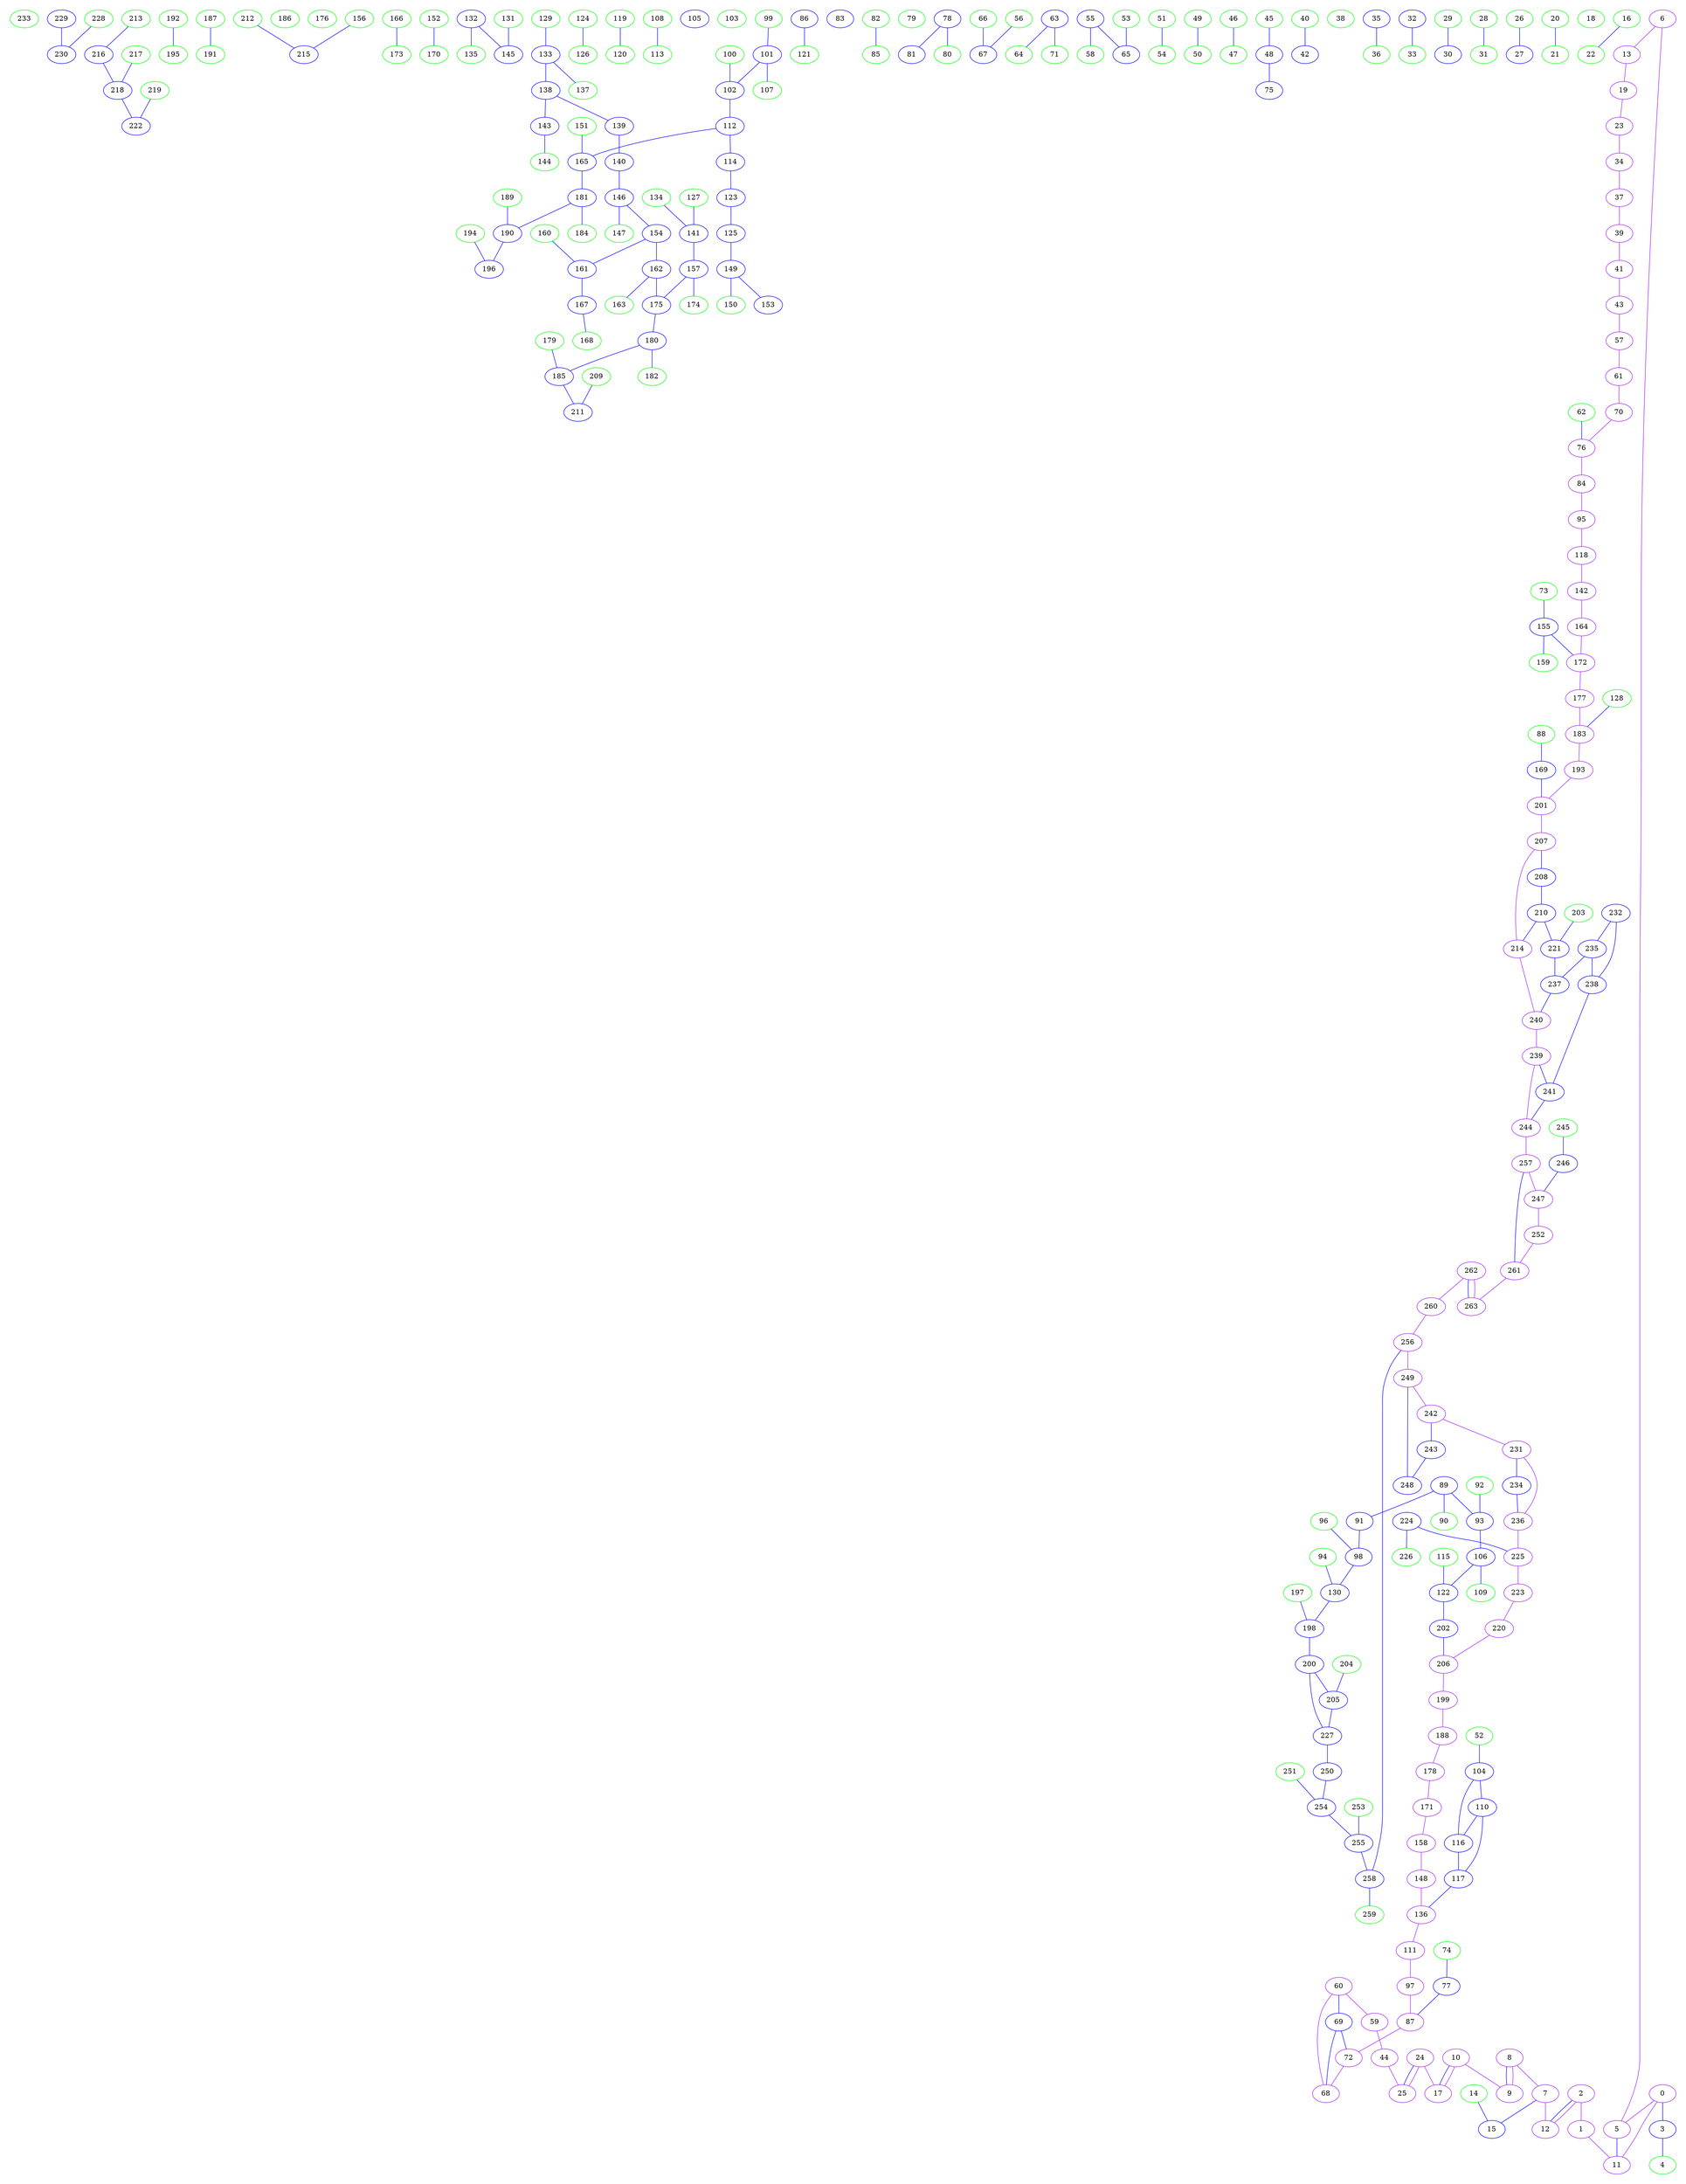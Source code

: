 digraph{
subgraph cluster_0 {
color = white
X81Y256I0 [label="0", pos="81,256!", color="purple"]
X81Y281I0 [label="1", pos="81,281!", color="purple"]
X81Y292I0 [label="2", pos="81,292!", color="purple"]
X84Y265I0 [label="3", pos="84,265!", color="blue"]
X84Y274I0 [label="4", pos="84,274!", color="green"]
X85Y246I0 [label="5", pos="85,246!", color="purple"]
X86Y230I0 [label="6", pos="86,230!", color="purple"]
X86Y306I0 [label="7", pos="86,306!", color="purple"]
X86Y327I0 [label="8", pos="86,327!", color="purple"]
X86Y328I0 [label="9", pos="86,328!", color="purple"]
X86Y330I0 [label="10", pos="86,330!", color="purple"]
X88Y256I0 [label="11", pos="88,256!", color="purple"]
X88Y303I0 [label="12", pos="88,303!", color="purple"]
X92Y194I0 [label="13", pos="92,194!", color="purple"]
X94Y327I0 [label="14", pos="94,327!", color="green"]
X95Y325I0 [label="15", pos="95,325!", color="blue"]
X96Y276I0 [label="16", pos="96,276!", color="green"]
X96Y345I0 [label="17", pos="96,345!", color="purple"]
X98Y236I0 [label="18", pos="98,236!", color="green"]
X99Y133I0 [label="19", pos="99,133!", color="purple"]
X100Y245I0 [label="20", pos="100,245!", color="green"]
X100Y248I0 [label="21", pos="100,248!", color="green"]
X100Y280I0 [label="22", pos="100,280!", color="green"]
X102Y129I0 [label="23", pos="102,129!", color="purple"]
X102Y342I0 [label="24", pos="102,342!", color="purple"]
X102Y343I0 [label="25", pos="102,343!", color="purple"]
X104Y319I0 [label="26", pos="104,319!", color="green"]
X105Y317I0 [label="27", pos="105,317!", color="blue"]
X108Y268I0 [label="28", pos="108,268!", color="green"]
X108Y294I0 [label="29", pos="108,294!", color="green"]
X108Y301I0 [label="30", pos="108,301!", color="blue"]
X111Y278I0 [label="31", pos="111,278!", color="green"]
X111Y285I0 [label="32", pos="111,285!", color="blue"]
X112Y280I0 [label="33", pos="112,280!", color="green"]
X118Y121I0 [label="34", pos="118,121!", color="purple"]
X118Y218I0 [label="35", pos="118,218!", color="blue"]
X120Y218I0 [label="36", pos="120,218!", color="green"]
X124Y124I0 [label="37", pos="124,124!", color="purple"]
X130Y141I0 [label="38", pos="130,141!", color="green"]
X135Y110I0 [label="39", pos="135,110!", color="purple"]
X136Y301I0 [label="40", pos="136,301!", color="green"]
X138Y98I0 [label="41", pos="138,98!", color="purple"]
X138Y298I0 [label="42", pos="138,298!", color="blue"]
X139Y97I0 [label="43", pos="139,97!", color="purple"]
X143Y374I0 [label="44", pos="143,374!", color="purple"]
X144Y249I0 [label="45", pos="144,249!", color="green"]
X144Y256I0 [label="46", pos="144,256!", color="green"]
X145Y256I0 [label="47", pos="145,256!", color="green"]
X146Y246I0 [label="48", pos="146,246!", color="blue"]
X148Y150I0 [label="49", pos="148,150!", color="green"]
X148Y151I0 [label="50", pos="148,151!", color="green"]
X160Y116I0 [label="51", pos="160,116!", color="green"]
X162Y312I0 [label="52", pos="162,312!", color="green"]
X163Y174I0 [label="53", pos="163,174!", color="green"]
X167Y107I0 [label="54", pos="167,107!", color="green"]
X172Y175I0 [label="55", pos="172,175!", color="blue"]
X172Y183I0 [label="56", pos="172,183!", color="green"]
X174Y76I0 [label="57", pos="174,76!", color="purple"]
X174Y177I0 [label="58", pos="174,177!", color="green"]
X177Y387I0 [label="59", pos="177,387!", color="purple"]
X180Y389I0 [label="60", pos="180,389!", color="purple"]
X198Y68I0 [label="61", pos="198,68!", color="purple"]
X200Y91I0 [label="62", pos="200,91!", color="green"]
X211Y191I0 [label="63", pos="211,191!", color="blue"]
X212Y193I0 [label="64", pos="212,193!", color="green"]
X218Y111I0 [label="65", pos="218,111!", color="blue"]
X220Y291I0 [label="66", pos="220,291!", color="green"]
X222Y288I0 [label="67", pos="222,288!", color="blue"]
X222Y419I0 [label="68", pos="222,419!", color="purple"]
X223Y417I0 [label="69", pos="223,417!", color="blue"]
X224Y62I0 [label="70", pos="224,62!", color="purple"]
X226Y245I0 [label="71", pos="226,245!", color="green"]
X226Y419I0 [label="72", pos="226,419!", color="purple"]
X228Y154I0 [label="73", pos="228,154!", color="green"]
X230Y411I0 [label="74", pos="230,411!", color="green"]
X231Y323I0 [label="75", pos="231,323!", color="blue"]
X232Y67I0 [label="76", pos="232,67!", color="purple"]
X232Y408I0 [label="77", pos="232,408!", color="blue"]
X239Y175I0 [label="78", pos="239,175!", color="blue"]
X240Y292I0 [label="79", pos="240,292!", color="green"]
X242Y176I0 [label="80", pos="242,176!", color="green"]
X246Y165I0 [label="81", pos="246,165!", color="blue"]
X249Y170I0 [label="82", pos="249,170!", color="green"]
X251Y232I0 [label="83", pos="251,232!", color="blue"]
X252Y67I0 [label="84", pos="252,67!", color="purple"]
X252Y168I0 [label="85", pos="252,168!", color="green"]
X253Y326I0 [label="86", pos="253,326!", color="blue"]
X254Y419I0 [label="87", pos="254,419!", color="purple"]
X257Y164I0 [label="88", pos="257,164!", color="green"]
X259Y203I0 [label="89", pos="259,203!", color="blue"]
X261Y190I0 [label="90", pos="261,190!", color="green"]
X265Y201I0 [label="91", pos="265,201!", color="blue"]
X266Y233I0 [label="92", pos="266,233!", color="green"]
X267Y231I0 [label="93", pos="267,231!", color="blue"]
X270Y183I0 [label="94", pos="270,183!", color="green"]
X272Y67I0 [label="95", pos="272,67!", color="purple"]
X272Y202I0 [label="96", pos="272,202!", color="green"]
X274Y419I0 [label="97", pos="274,419!", color="purple"]
X275Y189I0 [label="98", pos="275,189!", color="blue"]
X276Y209I0 [label="99", pos="276,209!", color="green"]
X279Y198I0 [label="100", pos="279,198!", color="green"]
X279Y210I0 [label="101", pos="279,210!", color="blue"]
X282Y198I0 [label="102", pos="282,198!", color="blue"]
X282Y388I0 [label="103", pos="282,388!", color="green"]
X282Y397I0 [label="104", pos="282,397!", color="blue"]
X284Y85I0 [label="105", pos="284,85!", color="blue"]
X284Y250I0 [label="106", pos="284,250!", color="blue"]
X285Y228I0 [label="107", pos="285,228!", color="green"]
X288Y230I0 [label="108", pos="288,230!", color="green"]
X288Y250I0 [label="109", pos="288,250!", color="green"]
X289Y403I0 [label="110", pos="289,403!", color="blue"]
X289Y418I0 [label="111", pos="289,418!", color="purple"]
X290Y193I0 [label="112", pos="290,193!", color="blue"]
X290Y234I0 [label="113", pos="290,234!", color="green"]
X291Y214I0 [label="114", pos="291,214!", color="blue"]
X291Y252I0 [label="115", pos="291,252!", color="green"]
X291Y401I0 [label="116", pos="291,401!", color="blue"]
X293Y406I0 [label="117", pos="293,406!", color="blue"]
X294Y67I0 [label="118", pos="294,67!", color="purple"]
X294Y73I0 [label="119", pos="294,73!", color="green"]
X294Y74I0 [label="120", pos="294,74!", color="green"]
X294Y363I0 [label="121", pos="294,363!", color="green"]
X295Y258I0 [label="122", pos="295,258!", color="blue"]
X296Y205I0 [label="123", pos="296,205!", color="blue"]
X297Y222I0 [label="124", pos="297,222!", color="green"]
X300Y198I0 [label="125", pos="300,198!", color="blue"]
X300Y226I0 [label="126", pos="300,226!", color="green"]
X303Y211I0 [label="127", pos="303,211!", color="green"]
X304Y123I0 [label="128", pos="304,123!", color="green"]
X304Y207I0 [label="129", pos="304,207!", color="green"]
X305Y171I0 [label="130", pos="305,171!", color="blue"]
X305Y230I0 [label="131", pos="305,230!", color="green"]
X305Y240I0 [label="132", pos="305,240!", color="blue"]
X306Y205I0 [label="133", pos="306,205!", color="blue"]
X306Y227I0 [label="134", pos="306,227!", color="green"]
X306Y244I0 [label="135", pos="306,244!", color="green"]
X306Y418I0 [label="136", pos="306,418!", color="purple"]
X307Y201I0 [label="137", pos="307,201!", color="green"]
X307Y206I0 [label="138", pos="307,206!", color="blue"]
X308Y209I0 [label="139", pos="308,209!", color="blue"]
X308Y211I0 [label="140", pos="308,211!", color="blue"]
X308Y224I0 [label="141", pos="308,224!", color="blue"]
X314Y67I0 [label="142", pos="314,67!", color="purple"]
X314Y206I0 [label="143", pos="314,206!", color="blue"]
X316Y208I0 [label="144", pos="316,208!", color="green"]
X316Y244I0 [label="145", pos="316,244!", color="blue"]
X317Y218I0 [label="146", pos="317,218!", color="blue"]
X318Y224I0 [label="147", pos="318,224!", color="green"]
X318Y418I0 [label="148", pos="318,418!", color="purple"]
X322Y193I0 [label="149", pos="322,193!", color="blue"]
X322Y196I0 [label="150", pos="322,196!", color="green"]
X324Y184I0 [label="151", pos="324,184!", color="green"]
X326Y200I0 [label="152", pos="326,200!", color="green"]
X327Y192I0 [label="153", pos="327,192!", color="blue"]
X327Y223I0 [label="154", pos="327,223!", color="blue"]
X328Y84I0 [label="155", pos="328,84!", color="blue"]
X328Y150I0 [label="156", pos="328,150!", color="green"]
X329Y240I0 [label="157", pos="329,240!", color="blue"]
X329Y418I0 [label="158", pos="329,418!", color="purple"]
X330Y87I0 [label="159", pos="330,87!", color="green"]
X330Y220I0 [label="160", pos="330,220!", color="green"]
X330Y223I0 [label="161", pos="330,223!", color="blue"]
X330Y230I0 [label="162", pos="330,230!", color="blue"]
X330Y231I0 [label="163", pos="330,231!", color="green"]
X332Y68I0 [label="164", pos="332,68!", color="purple"]
X334Y179I0 [label="165", pos="334,179!", color="blue"]
X334Y218I0 [label="166", pos="334,218!", color="green"]
X334Y226I0 [label="167", pos="334,226!", color="blue"]
X334Y228I0 [label="168", pos="334,228!", color="green"]
X335Y129I0 [label="169", pos="335,129!", color="blue"]
X336Y203I0 [label="170", pos="336,203!", color="green"]
X339Y418I0 [label="171", pos="339,418!", color="purple"]
X340Y76I0 [label="172", pos="340,76!", color="purple"]
X340Y222I0 [label="173", pos="340,222!", color="green"]
X340Y252I0 [label="174", pos="340,252!", color="green"]
X344Y245I0 [label="175", pos="344,245!", color="blue"]
X344Y406I0 [label="176", pos="344,406!", color="green"]
X348Y83I0 [label="177", pos="348,83!", color="purple"]
X348Y414I0 [label="178", pos="348,414!", color="purple"]
X352Y242I0 [label="179", pos="352,242!", color="green"]
X352Y252I0 [label="180", pos="352,252!", color="blue"]
X354Y182I0 [label="181", pos="354,182!", color="blue"]
X354Y256I0 [label="182", pos="354,256!", color="green"]
X356Y92I0 [label="183", pos="356,92!", color="purple"]
X356Y188I0 [label="184", pos="356,188!", color="green"]
X356Y250I0 [label="185", pos="356,250!", color="blue"]
X356Y365I0 [label="186", pos="356,365!", color="green"]
X359Y174I0 [label="187", pos="359,174!", color="green"]
X359Y408I0 [label="188", pos="359,408!", color="purple"]
X360Y185I0 [label="189", pos="360,185!", color="green"]
X361Y183I0 [label="190", pos="361,183!", color="blue"]
X362Y176I0 [label="191", pos="362,176!", color="green"]
X362Y233I0 [label="192", pos="362,233!", color="green"]
X364Y100I0 [label="193", pos="364,100!", color="purple"]
X364Y187I0 [label="194", pos="364,187!", color="green"]
X364Y234I0 [label="195", pos="364,234!", color="green"]
X365Y185I0 [label="196", pos="365,185!", color="blue"]
X368Y175I0 [label="197", pos="368,175!", color="green"]
X369Y173I0 [label="198", pos="369,173!", color="blue"]
X369Y405I0 [label="199", pos="369,405!", color="purple"]
X371Y174I0 [label="200", pos="371,174!", color="blue"]
X373Y108I0 [label="201", pos="373,108!", color="purple"]
X374Y369I0 [label="202", pos="374,369!", color="blue"]
X375Y132I0 [label="203", pos="375,132!", color="green"]
X376Y185I0 [label="204", pos="376,185!", color="green"]
X377Y183I0 [label="205", pos="377,183!", color="blue"]
X380Y405I0 [label="206", pos="380,405!", color="purple"]
X381Y116I0 [label="207", pos="381,116!", color="purple"]
X381Y118I0 [label="208", pos="381,118!", color="blue"]
X382Y280I0 [label="209", pos="382,280!", color="green"]
X383Y120I0 [label="210", pos="383,120!", color="blue"]
X383Y275I0 [label="211", pos="383,275!", color="blue"]
X384Y157I0 [label="212", pos="384,157!", color="green"]
X384Y229I0 [label="213", pos="384,229!", color="green"]
X385Y120I0 [label="214", pos="385,120!", color="purple"]
X385Y155I0 [label="215", pos="385,155!", color="blue"]
X385Y227I0 [label="216", pos="385,227!", color="blue"]
X386Y233I0 [label="217", pos="386,233!", color="green"]
X388Y230I0 [label="218", pos="388,230!", color="blue"]
X388Y235I0 [label="219", pos="388,235!", color="green"]
X389Y403I0 [label="220", pos="389,403!", color="purple"]
X390Y133I0 [label="221", pos="390,133!", color="blue"]
X390Y232I0 [label="222", pos="390,232!", color="blue"]
X396Y397I0 [label="223", pos="396,397!", color="purple"]
X404Y372I0 [label="224", pos="404,372!", color="blue"]
X405Y391I0 [label="225", pos="405,391!", color="purple"]
X406Y372I0 [label="226", pos="406,372!", color="green"]
X408Y206I0 [label="227", pos="408,206!", color="blue"]
X408Y347I0 [label="228", pos="408,347!", color="green"]
X409Y333I0 [label="229", pos="409,333!", color="blue"]
X410Y344I0 [label="230", pos="410,344!", color="blue"]
X414Y376I0 [label="231", pos="414,376!", color="purple"]
X416Y168I0 [label="232", pos="416,168!", color="blue"]
X416Y274I0 [label="233", pos="416,274!", color="green"]
X416Y376I0 [label="234", pos="416,376!", color="blue"]
X417Y167I0 [label="235", pos="417,167!", color="blue"]
X417Y379I0 [label="236", pos="417,379!", color="purple"]
X419Y165I0 [label="237", pos="419,165!", color="blue"]
X419Y169I0 [label="238", pos="419,169!", color="blue"]
X419Y172I0 [label="239", pos="419,172!", color="purple"]
X420Y164I0 [label="240", pos="420,164!", color="purple"]
X420Y172I0 [label="241", pos="420,172!", color="blue"]
X422Y365I0 [label="242", pos="422,365!", color="purple"]
X423Y363I0 [label="243", pos="423,363!", color="blue"]
X424Y180I0 [label="244", pos="424,180!", color="purple"]
X424Y203I0 [label="245", pos="424,203!", color="green"]
X425Y201I0 [label="246", pos="425,201!", color="blue"]
X426Y203I0 [label="247", pos="426,203!", color="purple"]
X426Y365I0 [label="248", pos="426,365!", color="blue"]
X427Y367I0 [label="249", pos="427,367!", color="purple"]
X430Y258I0 [label="250", pos="430,258!", color="blue"]
X430Y290I0 [label="251", pos="430,290!", color="green"]
X432Y206I0 [label="252", pos="432,206!", color="purple"]
X432Y308I0 [label="253", pos="432,308!", color="green"]
X433Y292I0 [label="254", pos="433,292!", color="blue"]
X434Y308I0 [label="255", pos="434,308!", color="blue"]
X435Y363I0 [label="256", pos="435,363!", color="purple"]
X436Y200I0 [label="257", pos="436,200!", color="purple"]
X436Y331I0 [label="258", pos="436,331!", color="blue"]
X438Y332I0 [label="259", pos="438,332!", color="green"]
X443Y360I0 [label="260", pos="443,360!", color="purple"]
X451Y293I0 [label="261", pos="451,293!", color="purple"]
X452Y351I0 [label="262", pos="452,351!", color="purple"]
X454Y335I0 [label="263", pos="454,335!", color="purple"]
X81Y256I0 -> X84Y265I0[color="blue", dir=none]
X81Y292I0 -> X88Y303I0[color="blue", dir=none]
X84Y265I0 -> X84Y274I0[color="blue", dir=none]
X85Y246I0 -> X88Y256I0[color="blue", dir=none]
X86Y306I0 -> X95Y325I0[color="blue", dir=none]
X86Y327I0 -> X86Y328I0[color="blue", dir=none]
X86Y330I0 -> X96Y345I0[color="blue", dir=none]
X94Y327I0 -> X95Y325I0[color="blue", dir=none]
X96Y276I0 -> X100Y280I0[color="blue", dir=none]
X99Y133I0 -> X102Y129I0[color="purple", dir=none]
X100Y245I0 -> X100Y248I0[color="blue", dir=none]
X102Y342I0 -> X102Y343I0[color="blue", dir=none]
X104Y319I0 -> X105Y317I0[color="blue", dir=none]
X108Y268I0 -> X111Y278I0[color="blue", dir=none]
X108Y294I0 -> X108Y301I0[color="blue", dir=none]
X111Y285I0 -> X112Y280I0[color="blue", dir=none]
X118Y218I0 -> X120Y218I0[color="blue", dir=none]
X124Y124I0 -> X135Y110I0[color="purple", dir=none]
X136Y301I0 -> X138Y298I0[color="blue", dir=none]
X138Y98I0 -> X139Y97I0[color="purple", dir=none]
X144Y249I0 -> X146Y246I0[color="blue", dir=none]
X144Y256I0 -> X145Y256I0[color="blue", dir=none]
X146Y246I0 -> X231Y323I0[color="blue", dir=none]
X148Y150I0 -> X148Y151I0[color="blue", dir=none]
X160Y116I0 -> X167Y107I0[color="blue", dir=none]
X162Y312I0 -> X282Y397I0[color="blue", dir=none]
X163Y174I0 -> X218Y111I0[color="blue", dir=none]
X172Y175I0 -> X218Y111I0[color="blue", dir=none]
X172Y175I0 -> X174Y177I0[color="blue", dir=none]
X172Y183I0 -> X222Y288I0[color="blue", dir=none]
X180Y389I0 -> X223Y417I0[color="blue", dir=none]
X200Y91I0 -> X232Y67I0[color="blue", dir=none]
X211Y191I0 -> X226Y245I0[color="blue", dir=none]
X211Y191I0 -> X212Y193I0[color="blue", dir=none]
X220Y291I0 -> X222Y288I0[color="blue", dir=none]
X222Y419I0 -> X223Y417I0[color="blue", dir=none]
X223Y417I0 -> X226Y419I0[color="blue", dir=none]
X228Y154I0 -> X328Y84I0[color="blue", dir=none]
X230Y411I0 -> X232Y408I0[color="blue", dir=none]
X232Y408I0 -> X254Y419I0[color="blue", dir=none]
X239Y175I0 -> X246Y165I0[color="blue", dir=none]
X239Y175I0 -> X242Y176I0[color="blue", dir=none]
X249Y170I0 -> X252Y168I0[color="blue", dir=none]
X253Y326I0 -> X294Y363I0[color="blue", dir=none]
X257Y164I0 -> X335Y129I0[color="blue", dir=none]
X259Y203I0 -> X261Y190I0[color="blue", dir=none]
X259Y203I0 -> X267Y231I0[color="blue", dir=none]
X259Y203I0 -> X265Y201I0[color="blue", dir=none]
X265Y201I0 -> X275Y189I0[color="blue", dir=none]
X266Y233I0 -> X267Y231I0[color="blue", dir=none]
X267Y231I0 -> X284Y250I0[color="blue", dir=none]
X270Y183I0 -> X305Y171I0[color="blue", dir=none]
X272Y202I0 -> X275Y189I0[color="blue", dir=none]
X275Y189I0 -> X305Y171I0[color="blue", dir=none]
X276Y209I0 -> X279Y210I0[color="blue", dir=none]
X279Y198I0 -> X282Y198I0[color="blue", dir=none]
X279Y210I0 -> X282Y198I0[color="blue", dir=none]
X279Y210I0 -> X285Y228I0[color="blue", dir=none]
X282Y198I0 -> X290Y193I0[color="blue", dir=none]
X282Y397I0 -> X289Y403I0[color="blue", dir=none]
X282Y397I0 -> X291Y401I0[color="blue", dir=none]
X284Y250I0 -> X295Y258I0[color="blue", dir=none]
X284Y250I0 -> X288Y250I0[color="blue", dir=none]
X288Y230I0 -> X290Y234I0[color="blue", dir=none]
X289Y403I0 -> X293Y406I0[color="blue", dir=none]
X289Y403I0 -> X291Y401I0[color="blue", dir=none]
X290Y193I0 -> X291Y214I0[color="blue", dir=none]
X290Y193I0 -> X334Y179I0[color="blue", dir=none]
X291Y214I0 -> X296Y205I0[color="blue", dir=none]
X291Y252I0 -> X295Y258I0[color="blue", dir=none]
X291Y401I0 -> X293Y406I0[color="blue", dir=none]
X293Y406I0 -> X306Y418I0[color="blue", dir=none]
X294Y73I0 -> X294Y74I0[color="blue", dir=none]
X295Y258I0 -> X374Y369I0[color="blue", dir=none]
X296Y205I0 -> X300Y198I0[color="blue", dir=none]
X297Y222I0 -> X300Y226I0[color="blue", dir=none]
X300Y198I0 -> X322Y193I0[color="blue", dir=none]
X303Y211I0 -> X308Y224I0[color="blue", dir=none]
X304Y123I0 -> X356Y92I0[color="blue", dir=none]
X304Y207I0 -> X306Y205I0[color="blue", dir=none]
X305Y171I0 -> X369Y173I0[color="blue", dir=none]
X305Y230I0 -> X316Y244I0[color="blue", dir=none]
X305Y240I0 -> X306Y244I0[color="blue", dir=none]
X305Y240I0 -> X316Y244I0[color="blue", dir=none]
X306Y205I0 -> X307Y206I0[color="blue", dir=none]
X306Y205I0 -> X307Y201I0[color="blue", dir=none]
X306Y227I0 -> X308Y224I0[color="blue", dir=none]
X307Y206I0 -> X308Y209I0[color="blue", dir=none]
X307Y206I0 -> X314Y206I0[color="blue", dir=none]
X308Y209I0 -> X308Y211I0[color="blue", dir=none]
X308Y211I0 -> X317Y218I0[color="blue", dir=none]
X308Y224I0 -> X329Y240I0[color="blue", dir=none]
X314Y206I0 -> X316Y208I0[color="blue", dir=none]
X317Y218I0 -> X318Y224I0[color="blue", dir=none]
X317Y218I0 -> X327Y223I0[color="blue", dir=none]
X322Y193I0 -> X322Y196I0[color="blue", dir=none]
X322Y193I0 -> X327Y192I0[color="blue", dir=none]
X324Y184I0 -> X334Y179I0[color="blue", dir=none]
X326Y200I0 -> X336Y203I0[color="blue", dir=none]
X327Y223I0 -> X330Y230I0[color="blue", dir=none]
X327Y223I0 -> X330Y223I0[color="blue", dir=none]
X328Y84I0 -> X340Y76I0[color="blue", dir=none]
X328Y84I0 -> X330Y87I0[color="blue", dir=none]
X328Y150I0 -> X385Y155I0[color="blue", dir=none]
X329Y240I0 -> X340Y252I0[color="blue", dir=none]
X329Y240I0 -> X344Y245I0[color="blue", dir=none]
X330Y220I0 -> X330Y223I0[color="blue", dir=none]
X330Y223I0 -> X334Y226I0[color="blue", dir=none]
X330Y230I0 -> X330Y231I0[color="blue", dir=none]
X330Y230I0 -> X344Y245I0[color="blue", dir=none]
X334Y179I0 -> X354Y182I0[color="blue", dir=none]
X334Y218I0 -> X340Y222I0[color="blue", dir=none]
X334Y226I0 -> X334Y228I0[color="blue", dir=none]
X335Y129I0 -> X373Y108I0[color="blue", dir=none]
X344Y245I0 -> X352Y252I0[color="blue", dir=none]
X352Y242I0 -> X356Y250I0[color="blue", dir=none]
X352Y252I0 -> X354Y256I0[color="blue", dir=none]
X352Y252I0 -> X356Y250I0[color="blue", dir=none]
X354Y182I0 -> X356Y188I0[color="blue", dir=none]
X354Y182I0 -> X361Y183I0[color="blue", dir=none]
X356Y250I0 -> X383Y275I0[color="blue", dir=none]
X359Y174I0 -> X362Y176I0[color="blue", dir=none]
X360Y185I0 -> X361Y183I0[color="blue", dir=none]
X361Y183I0 -> X365Y185I0[color="blue", dir=none]
X362Y233I0 -> X364Y234I0[color="blue", dir=none]
X364Y187I0 -> X365Y185I0[color="blue", dir=none]
X368Y175I0 -> X369Y173I0[color="blue", dir=none]
X369Y173I0 -> X371Y174I0[color="blue", dir=none]
X371Y174I0 -> X377Y183I0[color="blue", dir=none]
X371Y174I0 -> X408Y206I0[color="blue", dir=none]
X374Y369I0 -> X380Y405I0[color="blue", dir=none]
X375Y132I0 -> X390Y133I0[color="blue", dir=none]
X376Y185I0 -> X377Y183I0[color="blue", dir=none]
X377Y183I0 -> X408Y206I0[color="blue", dir=none]
X381Y116I0 -> X381Y118I0[color="blue", dir=none]
X381Y118I0 -> X383Y120I0[color="blue", dir=none]
X382Y280I0 -> X383Y275I0[color="blue", dir=none]
X383Y120I0 -> X390Y133I0[color="blue", dir=none]
X383Y120I0 -> X385Y120I0[color="blue", dir=none]
X384Y157I0 -> X385Y155I0[color="blue", dir=none]
X384Y229I0 -> X385Y227I0[color="blue", dir=none]
X385Y227I0 -> X388Y230I0[color="blue", dir=none]
X386Y233I0 -> X388Y230I0[color="blue", dir=none]
X388Y230I0 -> X390Y232I0[color="blue", dir=none]
X388Y235I0 -> X390Y232I0[color="blue", dir=none]
X390Y133I0 -> X419Y165I0[color="blue", dir=none]
X404Y372I0 -> X405Y391I0[color="blue", dir=none]
X404Y372I0 -> X406Y372I0[color="blue", dir=none]
X408Y206I0 -> X430Y258I0[color="blue", dir=none]
X408Y347I0 -> X410Y344I0[color="blue", dir=none]
X409Y333I0 -> X410Y344I0[color="blue", dir=none]
X414Y376I0 -> X416Y376I0[color="blue", dir=none]
X416Y168I0 -> X417Y167I0[color="blue", dir=none]
X416Y168I0 -> X419Y169I0[color="blue", dir=none]
X416Y376I0 -> X417Y379I0[color="blue", dir=none]
X417Y167I0 -> X419Y165I0[color="blue", dir=none]
X417Y167I0 -> X419Y169I0[color="blue", dir=none]
X419Y165I0 -> X420Y164I0[color="blue", dir=none]
X419Y169I0 -> X420Y172I0[color="blue", dir=none]
X419Y172I0 -> X420Y172I0[color="blue", dir=none]
X420Y172I0 -> X424Y180I0[color="blue", dir=none]
X422Y365I0 -> X423Y363I0[color="blue", dir=none]
X423Y363I0 -> X426Y365I0[color="blue", dir=none]
X424Y203I0 -> X425Y201I0[color="blue", dir=none]
X425Y201I0 -> X426Y203I0[color="blue", dir=none]
X426Y365I0 -> X427Y367I0[color="blue", dir=none]
X430Y258I0 -> X433Y292I0[color="blue", dir=none]
X430Y290I0 -> X433Y292I0[color="blue", dir=none]
X432Y308I0 -> X434Y308I0[color="blue", dir=none]
X433Y292I0 -> X434Y308I0[color="blue", dir=none]
X434Y308I0 -> X436Y331I0[color="blue", dir=none]
X435Y363I0 -> X436Y331I0[color="blue", dir=none]
X436Y200I0 -> X451Y293I0[color="blue", dir=none]
X436Y331I0 -> X438Y332I0[color="blue", dir=none]
X452Y351I0 -> X454Y335I0[color="blue", dir=none]
X86Y230I0 -> X92Y194I0[color="purple", dir=none]
X92Y194I0 -> X99Y133I0[color="purple", dir=none]
X102Y129I0 -> X118Y121I0[color="purple", dir=none]
X118Y121I0 -> X124Y124I0[color="purple", dir=none]
X135Y110I0 -> X138Y98I0[color="purple", dir=none]
X139Y97I0 -> X174Y76I0[color="purple", dir=none]
X174Y76I0 -> X198Y68I0[color="purple", dir=none]
X198Y68I0 -> X224Y62I0[color="purple", dir=none]
X224Y62I0 -> X232Y67I0[color="purple", dir=none]
X232Y67I0 -> X252Y67I0[color="purple", dir=none]
X252Y67I0 -> X272Y67I0[color="purple", dir=none]
X272Y67I0 -> X294Y67I0[color="purple", dir=none]
X294Y67I0 -> X314Y67I0[color="purple", dir=none]
X314Y67I0 -> X332Y68I0[color="purple", dir=none]
X332Y68I0 -> X340Y76I0[color="purple", dir=none]
X340Y76I0 -> X348Y83I0[color="purple", dir=none]
X348Y83I0 -> X356Y92I0[color="purple", dir=none]
X356Y92I0 -> X364Y100I0[color="purple", dir=none]
X364Y100I0 -> X373Y108I0[color="purple", dir=none]
X373Y108I0 -> X381Y116I0[color="purple", dir=none]
X381Y116I0 -> X385Y120I0[color="purple", dir=none]
X385Y120I0 -> X420Y164I0[color="purple", dir=none]
X420Y164I0 -> X419Y172I0[color="purple", dir=none]
X419Y172I0 -> X424Y180I0[color="purple", dir=none]
X424Y180I0 -> X436Y200I0[color="purple", dir=none]
X436Y200I0 -> X426Y203I0[color="purple", dir=none]
X426Y203I0 -> X432Y206I0[color="purple", dir=none]
X432Y206I0 -> X451Y293I0[color="purple", dir=none]
X451Y293I0 -> X454Y335I0[color="purple", dir=none]
X454Y335I0 -> X452Y351I0[color="purple", dir=none]
X452Y351I0 -> X443Y360I0[color="purple", dir=none]
X443Y360I0 -> X435Y363I0[color="purple", dir=none]
X435Y363I0 -> X427Y367I0[color="purple", dir=none]
X427Y367I0 -> X422Y365I0[color="purple", dir=none]
X422Y365I0 -> X414Y376I0[color="purple", dir=none]
X414Y376I0 -> X417Y379I0[color="purple", dir=none]
X417Y379I0 -> X405Y391I0[color="purple", dir=none]
X405Y391I0 -> X396Y397I0[color="purple", dir=none]
X396Y397I0 -> X389Y403I0[color="purple", dir=none]
X389Y403I0 -> X380Y405I0[color="purple", dir=none]
X380Y405I0 -> X369Y405I0[color="purple", dir=none]
X369Y405I0 -> X359Y408I0[color="purple", dir=none]
X359Y408I0 -> X348Y414I0[color="purple", dir=none]
X348Y414I0 -> X339Y418I0[color="purple", dir=none]
X339Y418I0 -> X329Y418I0[color="purple", dir=none]
X329Y418I0 -> X318Y418I0[color="purple", dir=none]
X318Y418I0 -> X306Y418I0[color="purple", dir=none]
X306Y418I0 -> X289Y418I0[color="purple", dir=none]
X289Y418I0 -> X274Y419I0[color="purple", dir=none]
X274Y419I0 -> X254Y419I0[color="purple", dir=none]
X254Y419I0 -> X226Y419I0[color="purple", dir=none]
X226Y419I0 -> X222Y419I0[color="purple", dir=none]
X222Y419I0 -> X180Y389I0[color="purple", dir=none]
X180Y389I0 -> X177Y387I0[color="purple", dir=none]
X177Y387I0 -> X143Y374I0[color="purple", dir=none]
X143Y374I0 -> X102Y343I0[color="purple", dir=none]
X102Y343I0 -> X102Y342I0[color="purple", dir=none]
X102Y342I0 -> X96Y345I0[color="purple", dir=none]
X96Y345I0 -> X86Y330I0[color="purple", dir=none]
X86Y330I0 -> X86Y328I0[color="purple", dir=none]
X86Y328I0 -> X86Y327I0[color="purple", dir=none]
X86Y327I0 -> X86Y306I0[color="purple", dir=none]
X86Y306I0 -> X88Y303I0[color="purple", dir=none]
X88Y303I0 -> X81Y292I0[color="purple", dir=none]
X81Y292I0 -> X81Y281I0[color="purple", dir=none]
X81Y281I0 -> X88Y256I0[color="purple", dir=none]
X88Y256I0 -> X81Y256I0[color="purple", dir=none]
X81Y256I0 -> X85Y246I0[color="purple", dir=none]
X86Y230I0 -> X85Y246I0[color="purple", dir=none]
}
}
